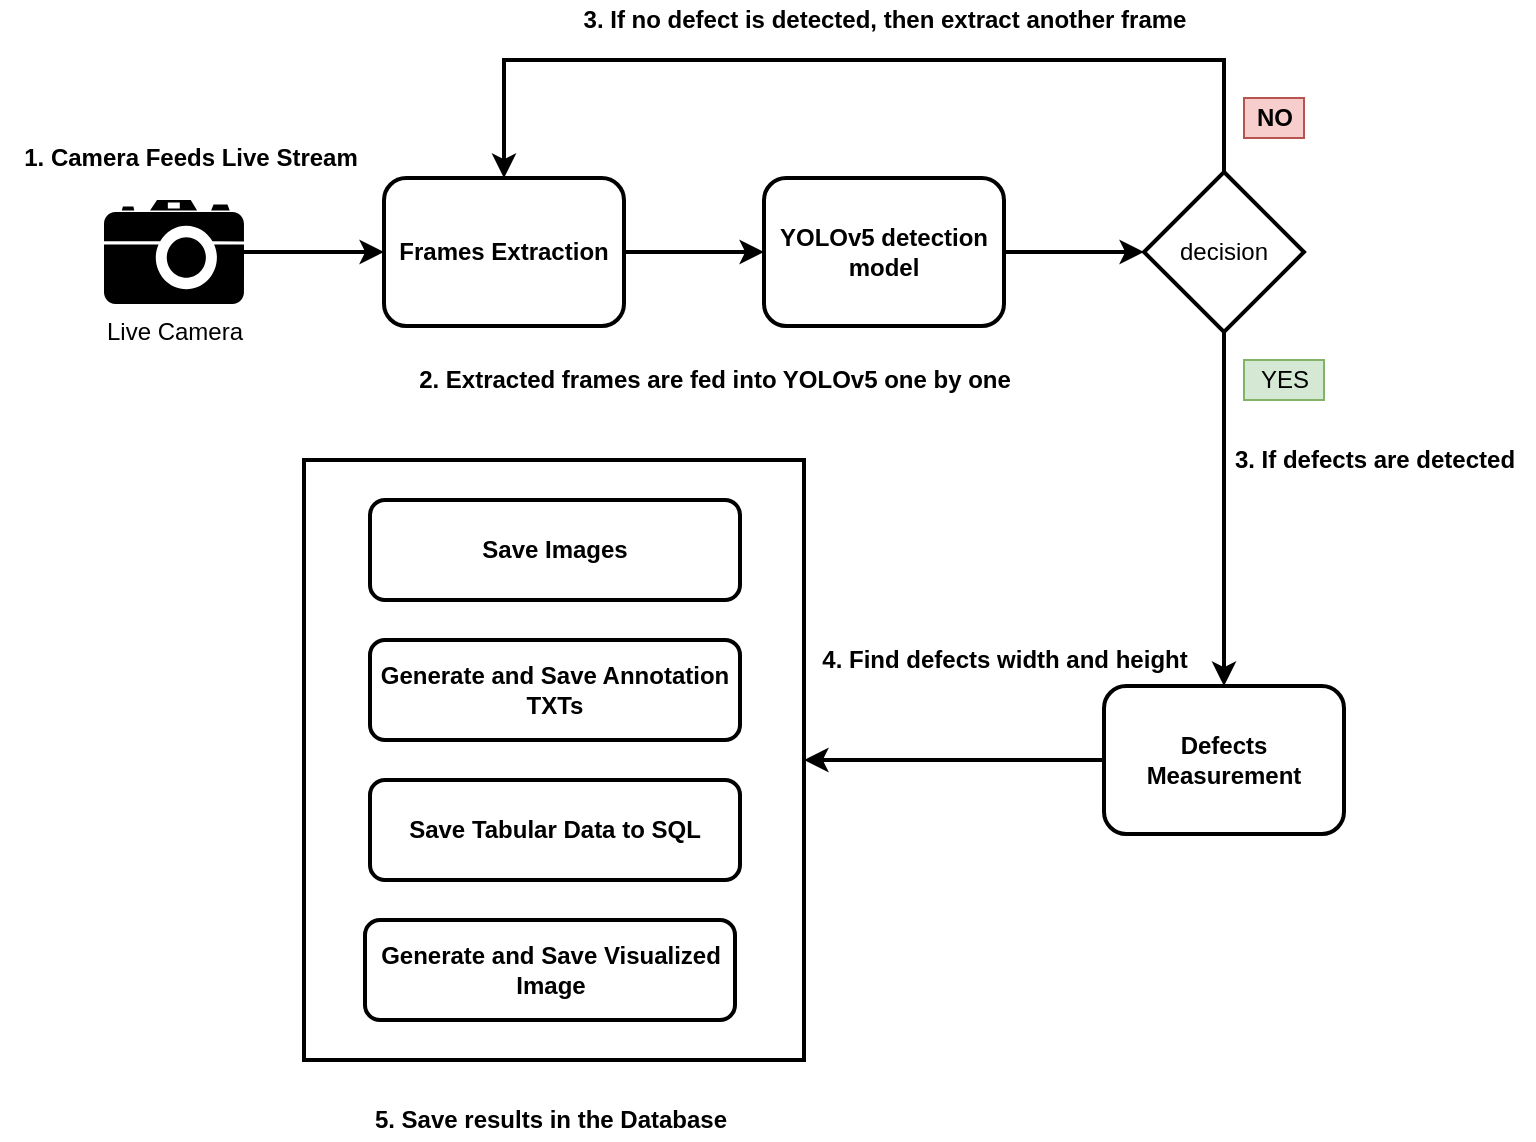 <mxfile version="17.2.4" type="device"><diagram id="YzVVVRp-f8uRPHyQ3j4M" name="Page-1"><mxGraphModel dx="1209" dy="749" grid="1" gridSize="10" guides="1" tooltips="1" connect="1" arrows="1" fold="1" page="1" pageScale="1" pageWidth="850" pageHeight="1100" math="0" shadow="0"><root><mxCell id="0"/><mxCell id="1" parent="0"/><mxCell id="vIQksMkjRW9vSFFtWUXH-15" value="" style="edgeStyle=orthogonalEdgeStyle;rounded=0;orthogonalLoop=1;jettySize=auto;html=1;jumpSize=6;strokeWidth=2;" edge="1" parent="1" source="vIQksMkjRW9vSFFtWUXH-2" target="vIQksMkjRW9vSFFtWUXH-3"><mxGeometry relative="1" as="geometry"/></mxCell><mxCell id="vIQksMkjRW9vSFFtWUXH-2" value="Live Camera&lt;br&gt;" style="shape=mxgraph.signs.tech.camera_2;html=1;pointerEvents=1;fillColor=#000000;strokeColor=none;verticalLabelPosition=bottom;verticalAlign=top;align=center;" vertex="1" parent="1"><mxGeometry x="70" y="230" width="70" height="52" as="geometry"/></mxCell><mxCell id="vIQksMkjRW9vSFFtWUXH-16" value="" style="edgeStyle=orthogonalEdgeStyle;rounded=0;jumpSize=6;orthogonalLoop=1;jettySize=auto;html=1;strokeWidth=2;" edge="1" parent="1" source="vIQksMkjRW9vSFFtWUXH-3" target="vIQksMkjRW9vSFFtWUXH-7"><mxGeometry relative="1" as="geometry"/></mxCell><mxCell id="vIQksMkjRW9vSFFtWUXH-3" value="&lt;b&gt;Frames Extraction&lt;/b&gt;" style="rounded=1;whiteSpace=wrap;html=1;strokeWidth=2;" vertex="1" parent="1"><mxGeometry x="210" y="219" width="120" height="74" as="geometry"/></mxCell><mxCell id="vIQksMkjRW9vSFFtWUXH-20" value="" style="edgeStyle=orthogonalEdgeStyle;rounded=0;jumpSize=6;orthogonalLoop=1;jettySize=auto;html=1;strokeWidth=2;" edge="1" parent="1" source="vIQksMkjRW9vSFFtWUXH-7" target="vIQksMkjRW9vSFFtWUXH-19"><mxGeometry relative="1" as="geometry"/></mxCell><mxCell id="vIQksMkjRW9vSFFtWUXH-7" value="&lt;b&gt;YOLOv5 detection model&lt;/b&gt;" style="rounded=1;whiteSpace=wrap;html=1;strokeWidth=2;" vertex="1" parent="1"><mxGeometry x="400" y="219" width="120" height="74" as="geometry"/></mxCell><mxCell id="vIQksMkjRW9vSFFtWUXH-18" value="" style="edgeStyle=orthogonalEdgeStyle;rounded=0;jumpSize=6;orthogonalLoop=1;jettySize=auto;html=1;strokeWidth=2;entryX=1;entryY=0.5;entryDx=0;entryDy=0;" edge="1" parent="1" source="vIQksMkjRW9vSFFtWUXH-8" target="vIQksMkjRW9vSFFtWUXH-11"><mxGeometry relative="1" as="geometry"/></mxCell><mxCell id="vIQksMkjRW9vSFFtWUXH-8" value="&lt;b&gt;Defects Measurement&lt;/b&gt;" style="rounded=1;whiteSpace=wrap;html=1;strokeWidth=2;" vertex="1" parent="1"><mxGeometry x="570" y="473" width="120" height="74" as="geometry"/></mxCell><mxCell id="vIQksMkjRW9vSFFtWUXH-11" value="" style="rounded=0;whiteSpace=wrap;html=1;strokeWidth=2;" vertex="1" parent="1"><mxGeometry x="170" y="360" width="250" height="300" as="geometry"/></mxCell><mxCell id="vIQksMkjRW9vSFFtWUXH-10" value="&lt;b&gt;Save Images&lt;/b&gt;" style="rounded=1;whiteSpace=wrap;html=1;strokeWidth=2;" vertex="1" parent="1"><mxGeometry x="203" y="380" width="185" height="50" as="geometry"/></mxCell><mxCell id="vIQksMkjRW9vSFFtWUXH-12" value="&lt;b&gt;Generate and Save Annotation TXTs&lt;/b&gt;" style="rounded=1;whiteSpace=wrap;html=1;strokeWidth=2;" vertex="1" parent="1"><mxGeometry x="203" y="450" width="185" height="50" as="geometry"/></mxCell><mxCell id="vIQksMkjRW9vSFFtWUXH-13" value="&lt;b&gt;Save Tabular Data to SQL&lt;/b&gt;" style="rounded=1;whiteSpace=wrap;html=1;strokeWidth=2;" vertex="1" parent="1"><mxGeometry x="203" y="520" width="185" height="50" as="geometry"/></mxCell><mxCell id="vIQksMkjRW9vSFFtWUXH-14" value="&lt;b&gt;Generate and Save Visualized Image&lt;/b&gt;" style="rounded=1;whiteSpace=wrap;html=1;strokeWidth=2;" vertex="1" parent="1"><mxGeometry x="200.5" y="590" width="185" height="50" as="geometry"/></mxCell><mxCell id="vIQksMkjRW9vSFFtWUXH-21" style="edgeStyle=orthogonalEdgeStyle;rounded=0;jumpSize=6;orthogonalLoop=1;jettySize=auto;html=1;entryX=0.5;entryY=0;entryDx=0;entryDy=0;strokeWidth=2;" edge="1" parent="1" source="vIQksMkjRW9vSFFtWUXH-19" target="vIQksMkjRW9vSFFtWUXH-8"><mxGeometry relative="1" as="geometry"/></mxCell><mxCell id="vIQksMkjRW9vSFFtWUXH-24" style="edgeStyle=orthogonalEdgeStyle;rounded=0;jumpSize=6;orthogonalLoop=1;jettySize=auto;html=1;entryX=0.5;entryY=0;entryDx=0;entryDy=0;strokeWidth=2;" edge="1" parent="1" source="vIQksMkjRW9vSFFtWUXH-19" target="vIQksMkjRW9vSFFtWUXH-3"><mxGeometry relative="1" as="geometry"><Array as="points"><mxPoint x="630" y="160"/><mxPoint x="270" y="160"/></Array></mxGeometry></mxCell><mxCell id="vIQksMkjRW9vSFFtWUXH-19" value="decision" style="rhombus;whiteSpace=wrap;html=1;strokeWidth=2;" vertex="1" parent="1"><mxGeometry x="590" y="216" width="80" height="80" as="geometry"/></mxCell><mxCell id="vIQksMkjRW9vSFFtWUXH-22" value="1. Camera Feeds Live Stream" style="text;html=1;align=center;verticalAlign=middle;resizable=0;points=[];autosize=1;strokeColor=none;fillColor=none;strokeWidth=1;spacing=2;fontStyle=1" vertex="1" parent="1"><mxGeometry x="18" y="199" width="190" height="20" as="geometry"/></mxCell><mxCell id="vIQksMkjRW9vSFFtWUXH-23" value="2. Extracted frames are fed into YOLOv5 one by one" style="text;html=1;align=center;verticalAlign=middle;resizable=0;points=[];autosize=1;strokeColor=none;fillColor=none;strokeWidth=1;spacing=2;fontStyle=1" vertex="1" parent="1"><mxGeometry x="215" y="310" width="320" height="20" as="geometry"/></mxCell><mxCell id="vIQksMkjRW9vSFFtWUXH-25" value="3. If no defect is detected, then extract another frame" style="text;html=1;align=center;verticalAlign=middle;resizable=0;points=[];autosize=1;strokeColor=none;fillColor=none;strokeWidth=1;spacing=2;fontStyle=1" vertex="1" parent="1"><mxGeometry x="300" y="130" width="320" height="20" as="geometry"/></mxCell><mxCell id="vIQksMkjRW9vSFFtWUXH-26" value="3. If defects are detected" style="text;html=1;align=center;verticalAlign=middle;resizable=0;points=[];autosize=1;strokeColor=none;fillColor=none;strokeWidth=1;spacing=2;fontStyle=1" vertex="1" parent="1"><mxGeometry x="625" y="350" width="160" height="20" as="geometry"/></mxCell><mxCell id="vIQksMkjRW9vSFFtWUXH-27" value="4. Find defects width and height" style="text;html=1;align=center;verticalAlign=middle;resizable=0;points=[];autosize=1;strokeColor=none;fillColor=none;strokeWidth=1;spacing=2;fontStyle=1" vertex="1" parent="1"><mxGeometry x="420" y="450" width="200" height="20" as="geometry"/></mxCell><mxCell id="vIQksMkjRW9vSFFtWUXH-28" value="5. Save results in the Database" style="text;html=1;align=center;verticalAlign=middle;resizable=0;points=[];autosize=1;strokeColor=none;fillColor=none;strokeWidth=1;spacing=2;fontStyle=1" vertex="1" parent="1"><mxGeometry x="193" y="680" width="200" height="20" as="geometry"/></mxCell><mxCell id="vIQksMkjRW9vSFFtWUXH-29" value="NO" style="text;html=1;align=center;verticalAlign=middle;resizable=0;points=[];autosize=1;strokeColor=#b85450;fillColor=#f8cecc;fontStyle=1" vertex="1" parent="1"><mxGeometry x="640" y="179" width="30" height="20" as="geometry"/></mxCell><mxCell id="vIQksMkjRW9vSFFtWUXH-30" value="YES" style="text;html=1;align=center;verticalAlign=middle;resizable=0;points=[];autosize=1;strokeColor=#82b366;fillColor=#d5e8d4;" vertex="1" parent="1"><mxGeometry x="640" y="310" width="40" height="20" as="geometry"/></mxCell></root></mxGraphModel></diagram></mxfile>